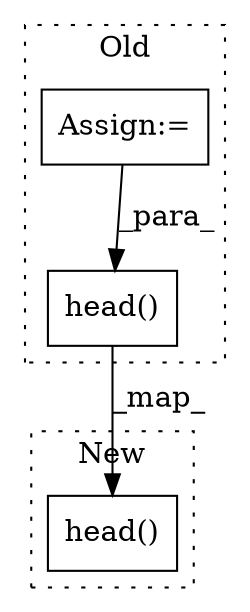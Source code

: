 digraph G {
subgraph cluster0 {
1 [label="head()" a="75" s="1380,1393" l="10,20" shape="box"];
3 [label="Assign:=" a="68" s="1262" l="3" shape="box"];
label = "Old";
style="dotted";
}
subgraph cluster1 {
2 [label="head()" a="75" s="1090,1107" l="10,20" shape="box"];
label = "New";
style="dotted";
}
1 -> 2 [label="_map_"];
3 -> 1 [label="_para_"];
}